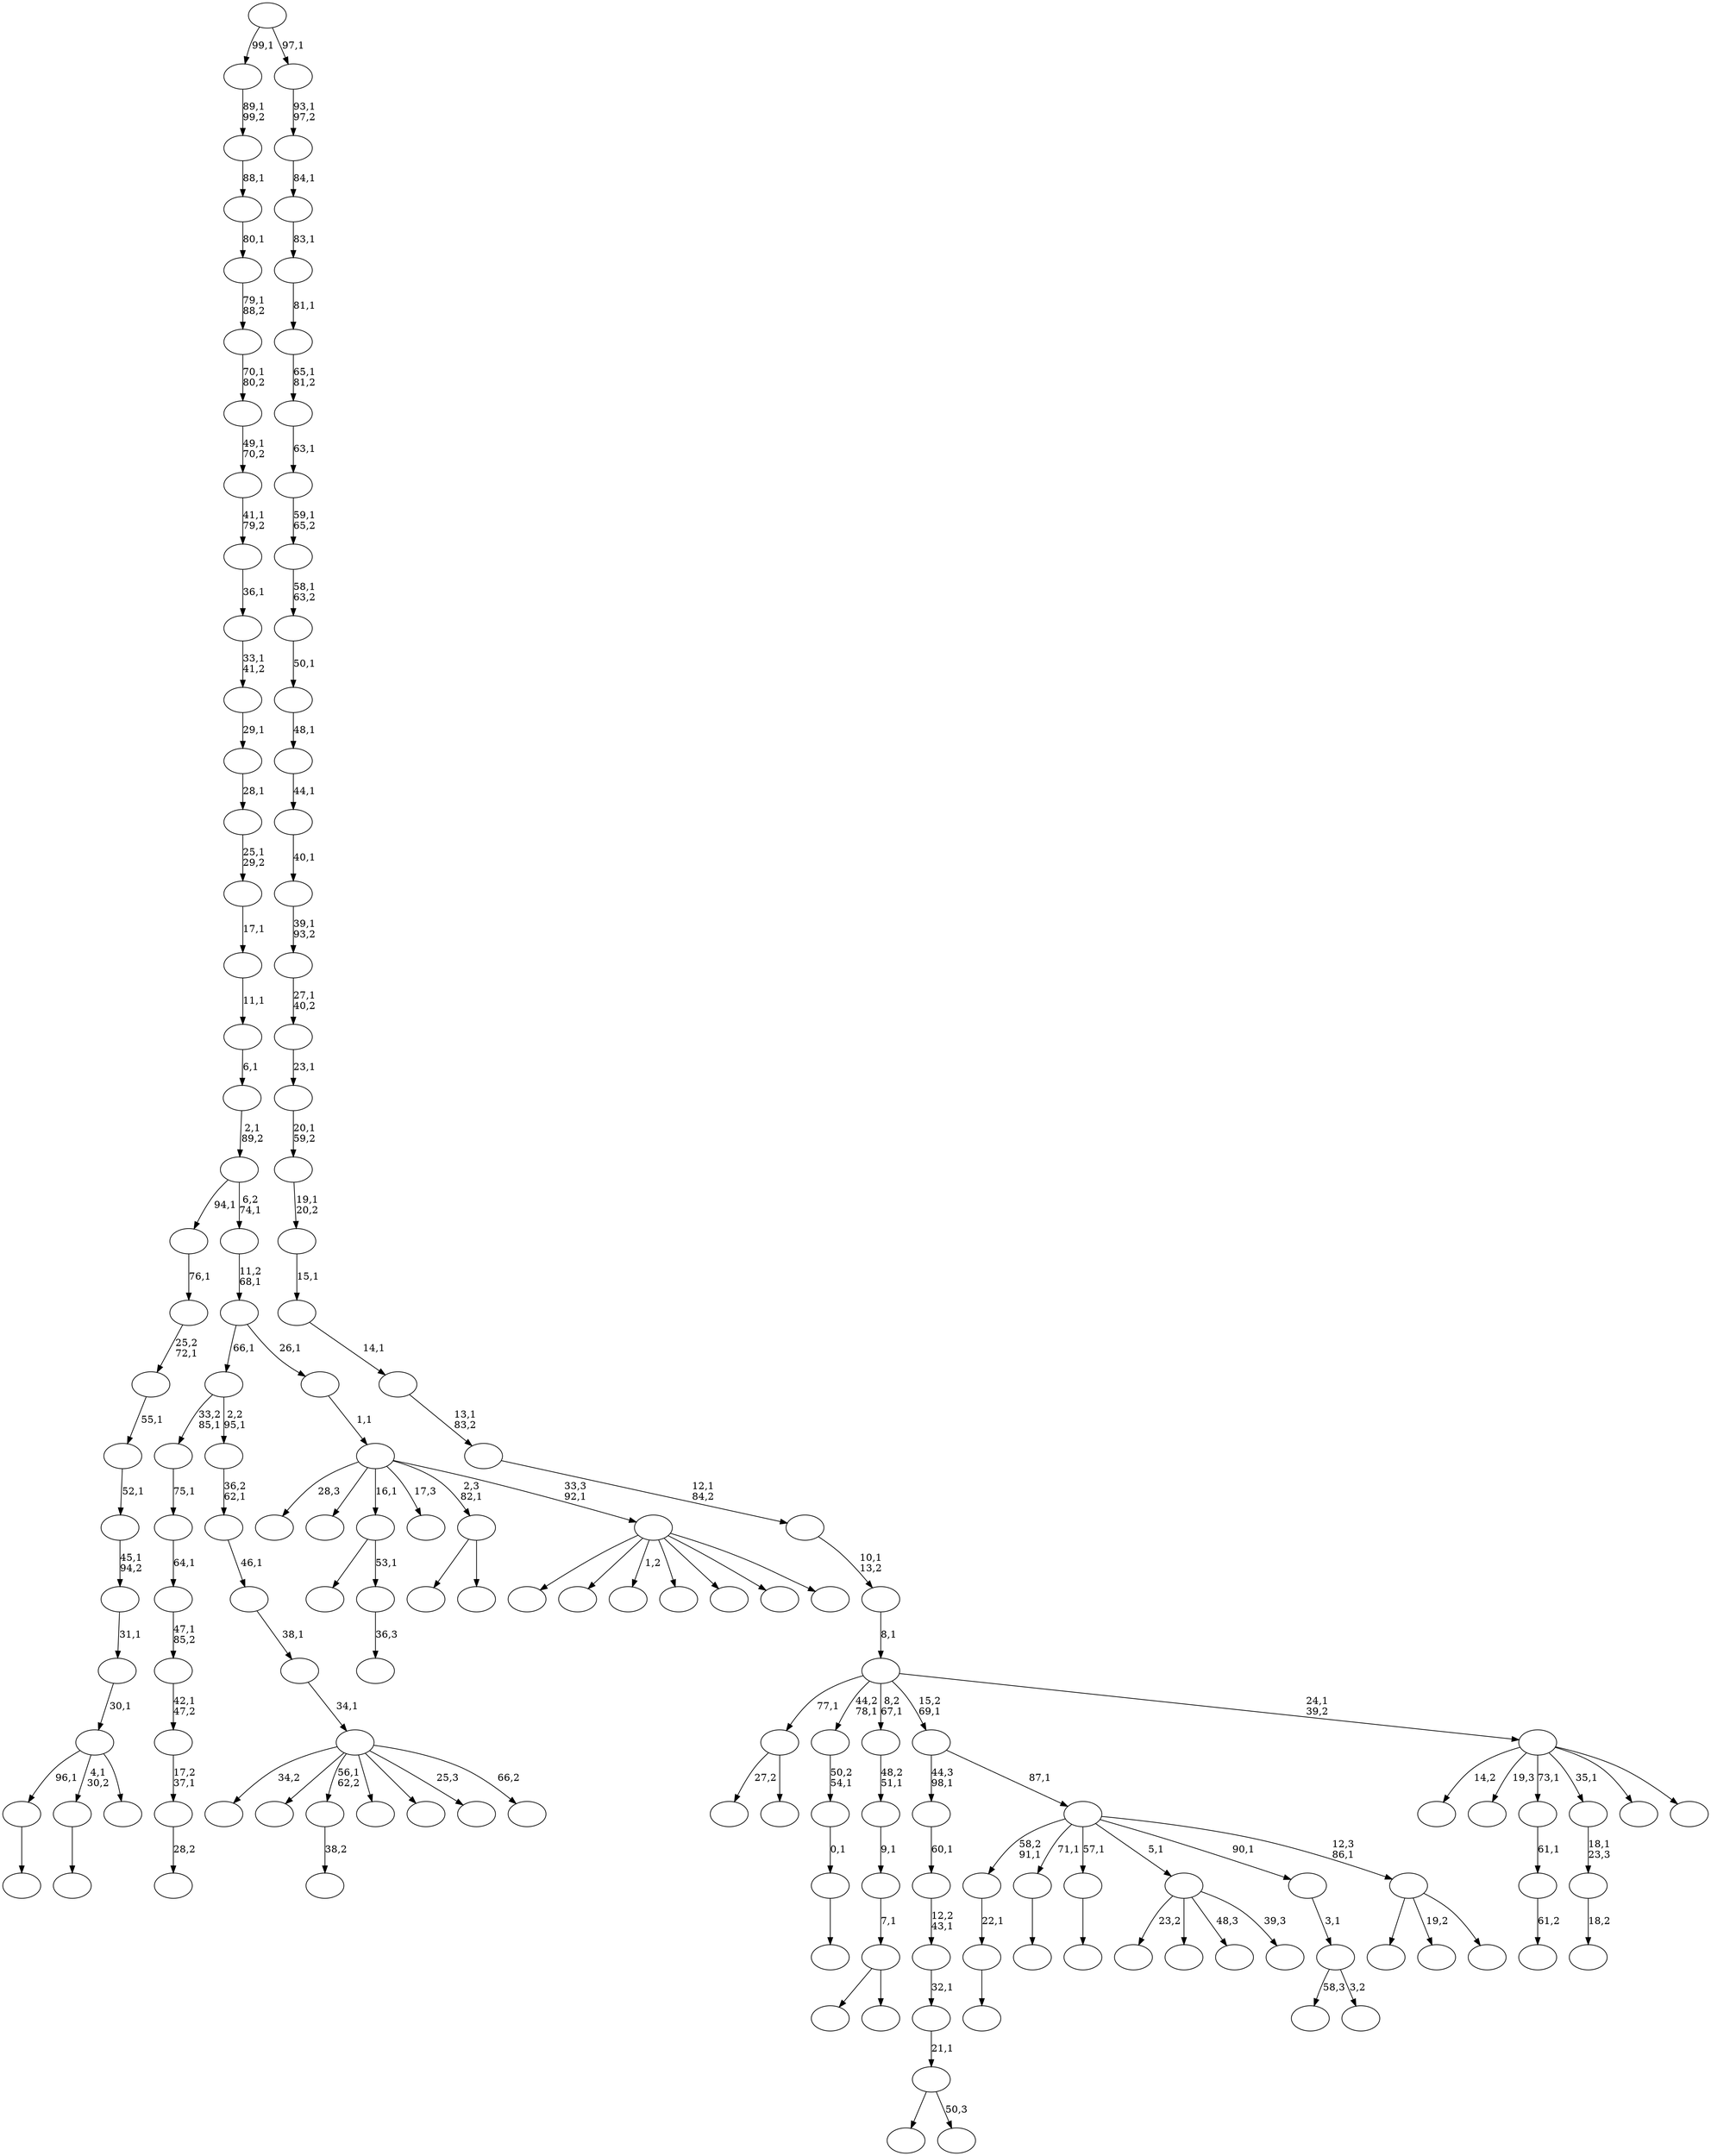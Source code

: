 digraph T {
	150 [label=""]
	149 [label=""]
	148 [label=""]
	147 [label=""]
	146 [label=""]
	145 [label=""]
	144 [label=""]
	143 [label=""]
	142 [label=""]
	141 [label=""]
	140 [label=""]
	139 [label=""]
	138 [label=""]
	137 [label=""]
	136 [label=""]
	135 [label=""]
	134 [label=""]
	133 [label=""]
	132 [label=""]
	131 [label=""]
	130 [label=""]
	129 [label=""]
	128 [label=""]
	127 [label=""]
	126 [label=""]
	125 [label=""]
	124 [label=""]
	123 [label=""]
	122 [label=""]
	121 [label=""]
	120 [label=""]
	119 [label=""]
	118 [label=""]
	117 [label=""]
	116 [label=""]
	115 [label=""]
	114 [label=""]
	113 [label=""]
	112 [label=""]
	111 [label=""]
	110 [label=""]
	109 [label=""]
	108 [label=""]
	107 [label=""]
	106 [label=""]
	105 [label=""]
	104 [label=""]
	103 [label=""]
	102 [label=""]
	101 [label=""]
	100 [label=""]
	99 [label=""]
	98 [label=""]
	97 [label=""]
	96 [label=""]
	95 [label=""]
	94 [label=""]
	93 [label=""]
	92 [label=""]
	91 [label=""]
	90 [label=""]
	89 [label=""]
	88 [label=""]
	87 [label=""]
	86 [label=""]
	85 [label=""]
	84 [label=""]
	83 [label=""]
	82 [label=""]
	81 [label=""]
	80 [label=""]
	79 [label=""]
	78 [label=""]
	77 [label=""]
	76 [label=""]
	75 [label=""]
	74 [label=""]
	73 [label=""]
	72 [label=""]
	71 [label=""]
	70 [label=""]
	69 [label=""]
	68 [label=""]
	67 [label=""]
	66 [label=""]
	65 [label=""]
	64 [label=""]
	63 [label=""]
	62 [label=""]
	61 [label=""]
	60 [label=""]
	59 [label=""]
	58 [label=""]
	57 [label=""]
	56 [label=""]
	55 [label=""]
	54 [label=""]
	53 [label=""]
	52 [label=""]
	51 [label=""]
	50 [label=""]
	49 [label=""]
	48 [label=""]
	47 [label=""]
	46 [label=""]
	45 [label=""]
	44 [label=""]
	43 [label=""]
	42 [label=""]
	41 [label=""]
	40 [label=""]
	39 [label=""]
	38 [label=""]
	37 [label=""]
	36 [label=""]
	35 [label=""]
	34 [label=""]
	33 [label=""]
	32 [label=""]
	31 [label=""]
	30 [label=""]
	29 [label=""]
	28 [label=""]
	27 [label=""]
	26 [label=""]
	25 [label=""]
	24 [label=""]
	23 [label=""]
	22 [label=""]
	21 [label=""]
	20 [label=""]
	19 [label=""]
	18 [label=""]
	17 [label=""]
	16 [label=""]
	15 [label=""]
	14 [label=""]
	13 [label=""]
	12 [label=""]
	11 [label=""]
	10 [label=""]
	9 [label=""]
	8 [label=""]
	7 [label=""]
	6 [label=""]
	5 [label=""]
	4 [label=""]
	3 [label=""]
	2 [label=""]
	1 [label=""]
	0 [label=""]
	143 -> 144 [label=""]
	139 -> 140 [label=""]
	138 -> 139 [label="22,1"]
	130 -> 133 [label="27,2"]
	130 -> 131 [label=""]
	128 -> 129 [label=""]
	126 -> 127 [label="38,2"]
	123 -> 124 [label="36,3"]
	122 -> 145 [label=""]
	122 -> 123 [label="53,1"]
	120 -> 121 [label="28,2"]
	119 -> 120 [label="17,2\n37,1"]
	118 -> 119 [label="42,1\n47,2"]
	117 -> 118 [label="47,1\n85,2"]
	116 -> 117 [label="64,1"]
	115 -> 116 [label="75,1"]
	111 -> 112 [label=""]
	108 -> 137 [label=""]
	108 -> 109 [label="50,3"]
	107 -> 108 [label="21,1"]
	106 -> 107 [label="32,1"]
	105 -> 106 [label="12,2\n43,1"]
	104 -> 105 [label="60,1"]
	102 -> 103 [label=""]
	101 -> 102 [label="0,1"]
	100 -> 101 [label="50,2\n54,1"]
	95 -> 146 [label=""]
	95 -> 96 [label=""]
	92 -> 93 [label=""]
	90 -> 91 [label="61,2"]
	89 -> 90 [label="61,1"]
	87 -> 88 [label="18,2"]
	86 -> 87 [label="18,1\n23,3"]
	83 -> 150 [label="23,2"]
	83 -> 113 [label=""]
	83 -> 98 [label="48,3"]
	83 -> 84 [label="39,3"]
	81 -> 110 [label="58,3"]
	81 -> 82 [label="3,2"]
	80 -> 81 [label="3,1"]
	77 -> 142 [label=""]
	77 -> 78 [label=""]
	76 -> 77 [label="7,1"]
	75 -> 76 [label="9,1"]
	74 -> 75 [label="48,2\n51,1"]
	72 -> 143 [label="96,1"]
	72 -> 92 [label="4,1\n30,2"]
	72 -> 73 [label=""]
	71 -> 72 [label="30,1"]
	70 -> 71 [label="31,1"]
	69 -> 70 [label="45,1\n94,2"]
	68 -> 69 [label="52,1"]
	67 -> 68 [label="55,1"]
	66 -> 67 [label="25,2\n72,1"]
	65 -> 66 [label="76,1"]
	62 -> 135 [label="34,2"]
	62 -> 134 [label=""]
	62 -> 126 [label="56,1\n62,2"]
	62 -> 125 [label=""]
	62 -> 97 [label=""]
	62 -> 94 [label="25,3"]
	62 -> 63 [label="66,2"]
	61 -> 62 [label="34,1"]
	60 -> 61 [label="38,1"]
	59 -> 60 [label="46,1"]
	58 -> 59 [label="36,2\n62,1"]
	57 -> 115 [label="33,2\n85,1"]
	57 -> 58 [label="2,2\n95,1"]
	54 -> 136 [label=""]
	54 -> 64 [label="19,2"]
	54 -> 55 [label=""]
	53 -> 138 [label="58,2\n91,1"]
	53 -> 128 [label="71,1"]
	53 -> 111 [label="57,1"]
	53 -> 83 [label="5,1"]
	53 -> 80 [label="90,1"]
	53 -> 54 [label="12,3\n86,1"]
	52 -> 104 [label="44,3\n98,1"]
	52 -> 53 [label="87,1"]
	48 -> 149 [label=""]
	48 -> 141 [label=""]
	48 -> 79 [label="1,2"]
	48 -> 56 [label=""]
	48 -> 51 [label=""]
	48 -> 50 [label=""]
	48 -> 49 [label=""]
	47 -> 147 [label="28,3"]
	47 -> 132 [label=""]
	47 -> 122 [label="16,1"]
	47 -> 99 [label="17,3"]
	47 -> 95 [label="2,3\n82,1"]
	47 -> 48 [label="33,3\n92,1"]
	46 -> 47 [label="1,1"]
	45 -> 57 [label="66,1"]
	45 -> 46 [label="26,1"]
	44 -> 45 [label="11,2\n68,1"]
	43 -> 65 [label="94,1"]
	43 -> 44 [label="6,2\n74,1"]
	42 -> 43 [label="2,1\n89,2"]
	41 -> 42 [label="6,1"]
	40 -> 41 [label="11,1"]
	39 -> 40 [label="17,1"]
	38 -> 39 [label="25,1\n29,2"]
	37 -> 38 [label="28,1"]
	36 -> 37 [label="29,1"]
	35 -> 36 [label="33,1\n41,2"]
	34 -> 35 [label="36,1"]
	33 -> 34 [label="41,1\n79,2"]
	32 -> 33 [label="49,1\n70,2"]
	31 -> 32 [label="70,1\n80,2"]
	30 -> 31 [label="79,1\n88,2"]
	29 -> 30 [label="80,1"]
	28 -> 29 [label="88,1"]
	27 -> 28 [label="89,1\n99,2"]
	25 -> 148 [label="14,2"]
	25 -> 114 [label="19,3"]
	25 -> 89 [label="73,1"]
	25 -> 86 [label="35,1"]
	25 -> 85 [label=""]
	25 -> 26 [label=""]
	24 -> 130 [label="77,1"]
	24 -> 100 [label="44,2\n78,1"]
	24 -> 74 [label="8,2\n67,1"]
	24 -> 52 [label="15,2\n69,1"]
	24 -> 25 [label="24,1\n39,2"]
	23 -> 24 [label="8,1"]
	22 -> 23 [label="10,1\n13,2"]
	21 -> 22 [label="12,1\n84,2"]
	20 -> 21 [label="13,1\n83,2"]
	19 -> 20 [label="14,1"]
	18 -> 19 [label="15,1"]
	17 -> 18 [label="19,1\n20,2"]
	16 -> 17 [label="20,1\n59,2"]
	15 -> 16 [label="23,1"]
	14 -> 15 [label="27,1\n40,2"]
	13 -> 14 [label="39,1\n93,2"]
	12 -> 13 [label="40,1"]
	11 -> 12 [label="44,1"]
	10 -> 11 [label="48,1"]
	9 -> 10 [label="50,1"]
	8 -> 9 [label="58,1\n63,2"]
	7 -> 8 [label="59,1\n65,2"]
	6 -> 7 [label="63,1"]
	5 -> 6 [label="65,1\n81,2"]
	4 -> 5 [label="81,1"]
	3 -> 4 [label="83,1"]
	2 -> 3 [label="84,1"]
	1 -> 2 [label="93,1\n97,2"]
	0 -> 27 [label="99,1"]
	0 -> 1 [label="97,1"]
}
